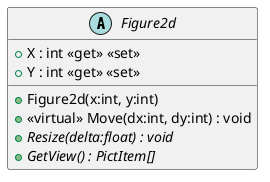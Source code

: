 @startuml
abstract class Figure2d {
    + X : int <<get>> <<set>>
    + Y : int <<get>> <<set>>
    + Figure2d(x:int, y:int)
    + <<virtual>> Move(dx:int, dy:int) : void
    + {abstract} Resize(delta:float) : void
    + {abstract} GetView() : PictItem[]
}
@enduml
